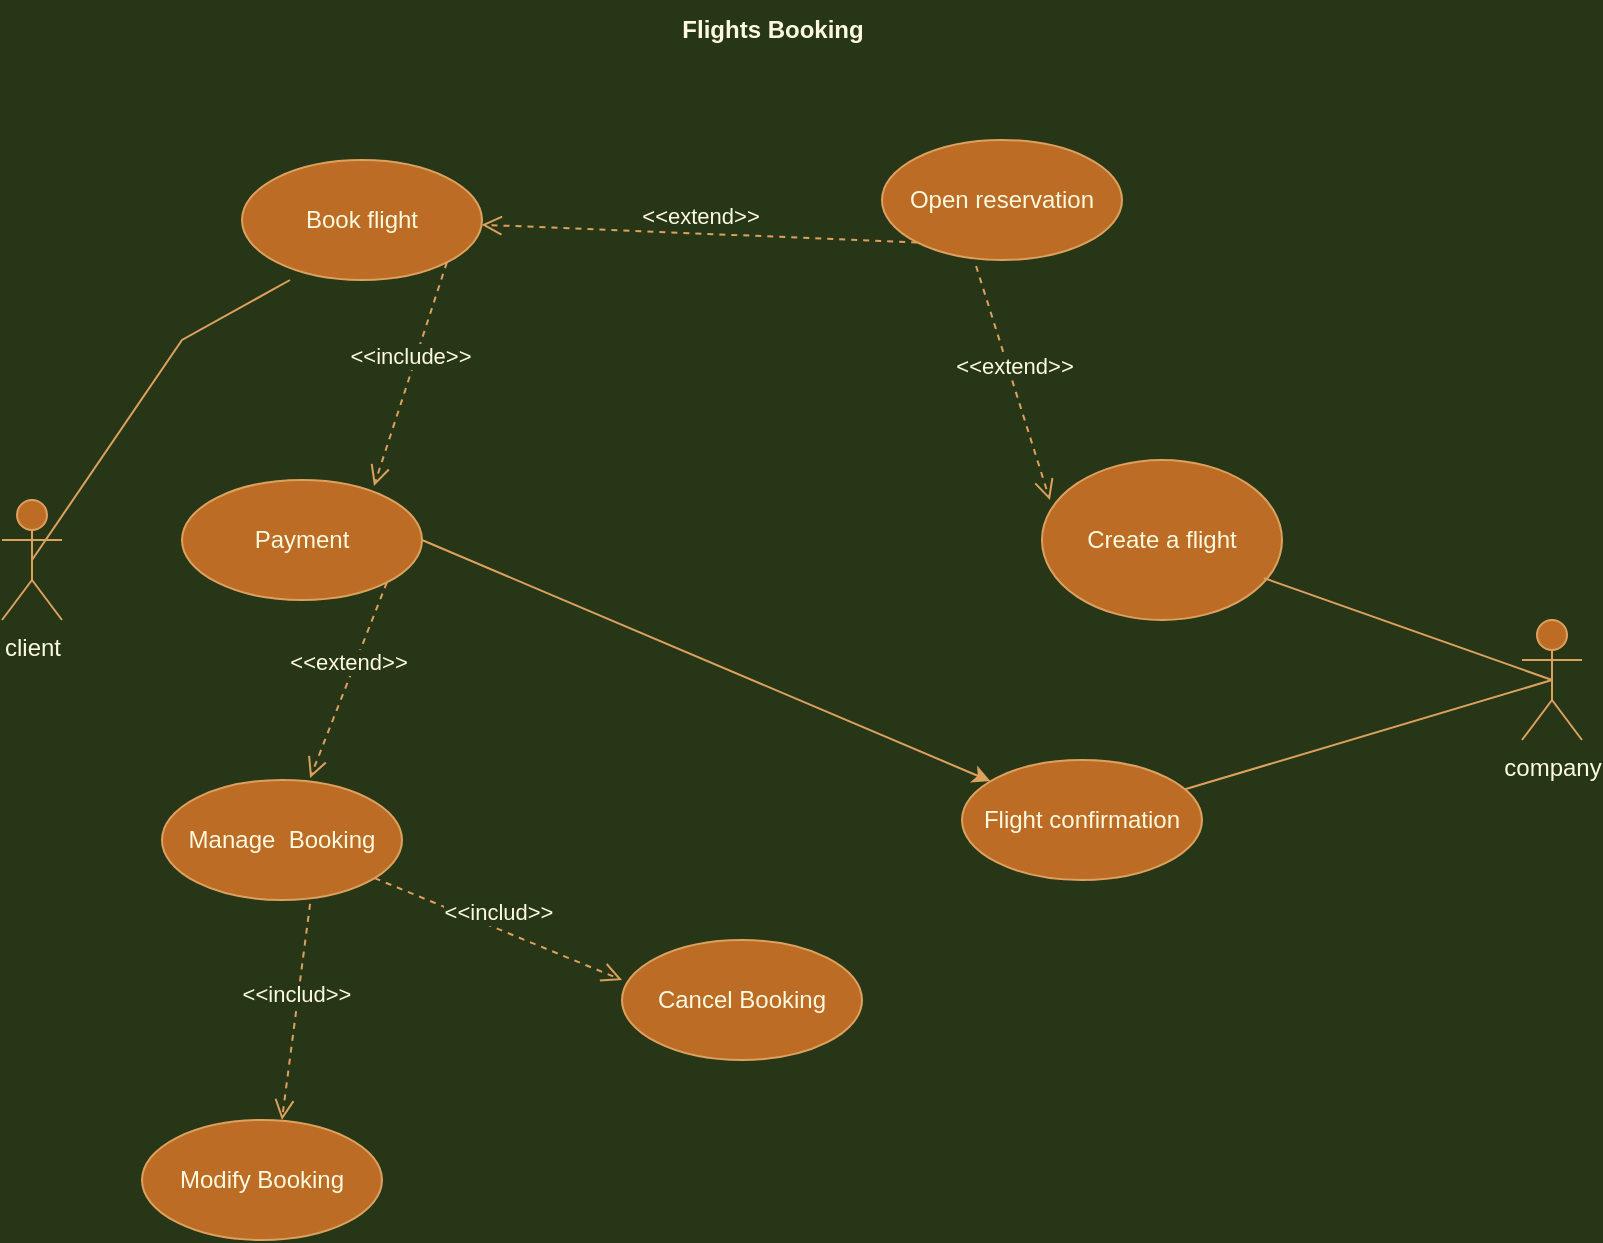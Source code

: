 <mxfile version="20.3.0" type="device"><diagram id="b4_ow28SqaSmHqOY75ti" name="Page-1"><mxGraphModel dx="946" dy="672" grid="1" gridSize="10" guides="1" tooltips="1" connect="1" arrows="1" fold="1" page="1" pageScale="1" pageWidth="827" pageHeight="1169" background="#283618" math="0" shadow="0"><root><mxCell id="0"/><mxCell id="1" parent="0"/><mxCell id="QBbr66XksxS0rTAihfwE-7" value="client&lt;br&gt;" style="shape=umlActor;verticalLabelPosition=bottom;verticalAlign=top;html=1;outlineConnect=0;fillColor=#BC6C25;strokeColor=#DDA15E;fontColor=#FEFAE0;" parent="1" vertex="1"><mxGeometry x="20" y="260" width="30" height="60" as="geometry"/></mxCell><mxCell id="QBbr66XksxS0rTAihfwE-8" value="company" style="shape=umlActor;verticalLabelPosition=bottom;verticalAlign=top;html=1;outlineConnect=0;fillColor=#BC6C25;strokeColor=#DDA15E;fontColor=#FEFAE0;" parent="1" vertex="1"><mxGeometry x="780" y="320" width="30" height="60" as="geometry"/></mxCell><mxCell id="QBbr66XksxS0rTAihfwE-15" value="Create a flight" style="ellipse;whiteSpace=wrap;html=1;fillColor=#BC6C25;strokeColor=#DDA15E;fontColor=#FEFAE0;" parent="1" vertex="1"><mxGeometry x="540" y="240" width="120" height="80" as="geometry"/></mxCell><mxCell id="QBbr66XksxS0rTAihfwE-17" value="Flight confirmation" style="ellipse;whiteSpace=wrap;html=1;fillColor=#BC6C25;strokeColor=#DDA15E;fontColor=#FEFAE0;" parent="1" vertex="1"><mxGeometry x="500" y="390" width="120" height="60" as="geometry"/></mxCell><mxCell id="QBbr66XksxS0rTAihfwE-18" value="Open reservation" style="ellipse;whiteSpace=wrap;html=1;fillColor=#BC6C25;strokeColor=#DDA15E;fontColor=#FEFAE0;" parent="1" vertex="1"><mxGeometry x="460" y="80" width="120" height="60" as="geometry"/></mxCell><mxCell id="QBbr66XksxS0rTAihfwE-19" value="" style="endArrow=none;html=1;rounded=0;exitX=0.925;exitY=0.738;exitDx=0;exitDy=0;exitPerimeter=0;entryX=0.5;entryY=0.5;entryDx=0;entryDy=0;entryPerimeter=0;labelBackgroundColor=#283618;strokeColor=#DDA15E;fontColor=#FEFAE0;" parent="1" source="QBbr66XksxS0rTAihfwE-15" target="QBbr66XksxS0rTAihfwE-8" edge="1"><mxGeometry width="50" height="50" relative="1" as="geometry"><mxPoint x="510" y="420" as="sourcePoint"/><mxPoint x="560" y="370" as="targetPoint"/></mxGeometry></mxCell><mxCell id="QBbr66XksxS0rTAihfwE-20" value="" style="endArrow=none;html=1;rounded=0;entryX=0.5;entryY=0.5;entryDx=0;entryDy=0;entryPerimeter=0;labelBackgroundColor=#283618;strokeColor=#DDA15E;fontColor=#FEFAE0;" parent="1" source="QBbr66XksxS0rTAihfwE-17" target="QBbr66XksxS0rTAihfwE-8" edge="1"><mxGeometry width="50" height="50" relative="1" as="geometry"><mxPoint x="390" y="370" as="sourcePoint"/><mxPoint x="440" y="320" as="targetPoint"/><Array as="points"/></mxGeometry></mxCell><mxCell id="QBbr66XksxS0rTAihfwE-36" value="Payment" style="ellipse;whiteSpace=wrap;html=1;fillColor=#BC6C25;strokeColor=#DDA15E;fontColor=#FEFAE0;" parent="1" vertex="1"><mxGeometry x="110" y="250" width="120" height="60" as="geometry"/></mxCell><mxCell id="QBbr66XksxS0rTAihfwE-37" value="Book flight" style="ellipse;whiteSpace=wrap;html=1;fillColor=#BC6C25;strokeColor=#DDA15E;fontColor=#FEFAE0;" parent="1" vertex="1"><mxGeometry x="140" y="90" width="120" height="60" as="geometry"/></mxCell><mxCell id="QBbr66XksxS0rTAihfwE-38" value="Manage&amp;nbsp; Booking" style="ellipse;whiteSpace=wrap;html=1;fillColor=#BC6C25;strokeColor=#DDA15E;fontColor=#FEFAE0;" parent="1" vertex="1"><mxGeometry x="100" y="400" width="120" height="60" as="geometry"/></mxCell><mxCell id="QBbr66XksxS0rTAihfwE-39" value="Cancel Booking" style="ellipse;whiteSpace=wrap;html=1;fillColor=#BC6C25;strokeColor=#DDA15E;fontColor=#FEFAE0;" parent="1" vertex="1"><mxGeometry x="330" y="480" width="120" height="60" as="geometry"/></mxCell><mxCell id="QBbr66XksxS0rTAihfwE-44" value="" style="endArrow=none;html=1;rounded=0;exitX=0.5;exitY=0.5;exitDx=0;exitDy=0;exitPerimeter=0;entryX=0.2;entryY=1;entryDx=0;entryDy=0;entryPerimeter=0;labelBackgroundColor=#283618;strokeColor=#DDA15E;fontColor=#FEFAE0;" parent="1" source="QBbr66XksxS0rTAihfwE-7" target="QBbr66XksxS0rTAihfwE-37" edge="1"><mxGeometry width="50" height="50" relative="1" as="geometry"><mxPoint x="80" y="210" as="sourcePoint"/><mxPoint x="140" y="140" as="targetPoint"/><Array as="points"><mxPoint x="110" y="180"/></Array></mxGeometry></mxCell><mxCell id="QBbr66XksxS0rTAihfwE-50" value="Modify Booking" style="ellipse;whiteSpace=wrap;html=1;fillColor=#BC6C25;strokeColor=#DDA15E;fontColor=#FEFAE0;" parent="1" vertex="1"><mxGeometry x="90" y="570" width="120" height="60" as="geometry"/></mxCell><mxCell id="QBbr66XksxS0rTAihfwE-59" value="" style="endArrow=classic;html=1;rounded=0;exitX=1;exitY=0.5;exitDx=0;exitDy=0;labelBackgroundColor=#283618;strokeColor=#DDA15E;fontColor=#FEFAE0;" parent="1" source="QBbr66XksxS0rTAihfwE-36" target="QBbr66XksxS0rTAihfwE-17" edge="1"><mxGeometry width="50" height="50" relative="1" as="geometry"><mxPoint x="390" y="370" as="sourcePoint"/><mxPoint x="440" y="320" as="targetPoint"/></mxGeometry></mxCell><mxCell id="QBbr66XksxS0rTAihfwE-76" value="&lt;b&gt;Flights Booking&lt;/b&gt;" style="text;html=1;align=center;verticalAlign=middle;resizable=0;points=[];autosize=1;strokeColor=none;fillColor=none;fontColor=#FEFAE0;" parent="1" vertex="1"><mxGeometry x="350" y="10" width="110" height="30" as="geometry"/></mxCell><mxCell id="W1CSQvtZYjUFc7hHbpWV-1" value="&amp;lt;&amp;lt;include&amp;gt;&amp;gt;" style="html=1;verticalAlign=bottom;endArrow=open;dashed=1;endSize=8;rounded=0;exitX=1;exitY=1;exitDx=0;exitDy=0;entryX=0.8;entryY=0.05;entryDx=0;entryDy=0;entryPerimeter=0;labelBackgroundColor=#283618;strokeColor=#DDA15E;fontColor=#FEFAE0;" edge="1" parent="1" source="QBbr66XksxS0rTAihfwE-37" target="QBbr66XksxS0rTAihfwE-36"><mxGeometry relative="1" as="geometry"><mxPoint x="450" y="330" as="sourcePoint"/><mxPoint x="370" y="330" as="targetPoint"/></mxGeometry></mxCell><mxCell id="W1CSQvtZYjUFc7hHbpWV-2" value="&amp;lt;&amp;lt;extend&amp;gt;&amp;gt;" style="html=1;verticalAlign=bottom;endArrow=open;dashed=1;endSize=8;rounded=0;exitX=0;exitY=1;exitDx=0;exitDy=0;labelBackgroundColor=#283618;strokeColor=#DDA15E;fontColor=#FEFAE0;" edge="1" parent="1" source="QBbr66XksxS0rTAihfwE-18" target="QBbr66XksxS0rTAihfwE-37"><mxGeometry relative="1" as="geometry"><mxPoint x="450" y="330" as="sourcePoint"/><mxPoint x="370" y="330" as="targetPoint"/></mxGeometry></mxCell><mxCell id="W1CSQvtZYjUFc7hHbpWV-5" value="&amp;lt;&amp;lt;extend&amp;gt;&amp;gt;" style="html=1;verticalAlign=bottom;endArrow=open;dashed=1;endSize=8;rounded=0;exitX=1;exitY=1;exitDx=0;exitDy=0;entryX=0.617;entryY=-0.017;entryDx=0;entryDy=0;entryPerimeter=0;labelBackgroundColor=#283618;strokeColor=#DDA15E;fontColor=#FEFAE0;" edge="1" parent="1" source="QBbr66XksxS0rTAihfwE-36" target="QBbr66XksxS0rTAihfwE-38"><mxGeometry relative="1" as="geometry"><mxPoint x="270" y="349.5" as="sourcePoint"/><mxPoint x="190" y="349.5" as="targetPoint"/></mxGeometry></mxCell><mxCell id="W1CSQvtZYjUFc7hHbpWV-6" value="&amp;lt;&amp;lt;extend&amp;gt;&amp;gt;" style="html=1;verticalAlign=bottom;endArrow=open;dashed=1;endSize=8;rounded=0;exitX=0.392;exitY=1.05;exitDx=0;exitDy=0;exitPerimeter=0;entryX=0.033;entryY=0.25;entryDx=0;entryDy=0;entryPerimeter=0;labelBackgroundColor=#283618;strokeColor=#DDA15E;fontColor=#FEFAE0;" edge="1" parent="1" source="QBbr66XksxS0rTAihfwE-18" target="QBbr66XksxS0rTAihfwE-15"><mxGeometry relative="1" as="geometry"><mxPoint x="480" y="210" as="sourcePoint"/><mxPoint x="400" y="210" as="targetPoint"/></mxGeometry></mxCell><mxCell id="W1CSQvtZYjUFc7hHbpWV-7" value="&amp;lt;&amp;lt;includ&amp;gt;&amp;gt;" style="html=1;verticalAlign=bottom;endArrow=open;dashed=1;endSize=8;rounded=0;labelBackgroundColor=#283618;strokeColor=#DDA15E;fontColor=#FEFAE0;" edge="1" parent="1" source="QBbr66XksxS0rTAihfwE-38"><mxGeometry relative="1" as="geometry"><mxPoint x="250" y="500" as="sourcePoint"/><mxPoint x="330" y="500" as="targetPoint"/></mxGeometry></mxCell><mxCell id="W1CSQvtZYjUFc7hHbpWV-8" value="&amp;lt;&amp;lt;includ&amp;gt;&amp;gt;" style="html=1;verticalAlign=bottom;endArrow=open;dashed=1;endSize=8;rounded=0;exitX=0.617;exitY=1.033;exitDx=0;exitDy=0;exitPerimeter=0;entryX=0.583;entryY=0;entryDx=0;entryDy=0;entryPerimeter=0;labelBackgroundColor=#283618;strokeColor=#DDA15E;fontColor=#FEFAE0;" edge="1" parent="1" source="QBbr66XksxS0rTAihfwE-38" target="QBbr66XksxS0rTAihfwE-50"><mxGeometry relative="1" as="geometry"><mxPoint x="240" y="550" as="sourcePoint"/><mxPoint x="160" y="550" as="targetPoint"/></mxGeometry></mxCell></root></mxGraphModel></diagram></mxfile>